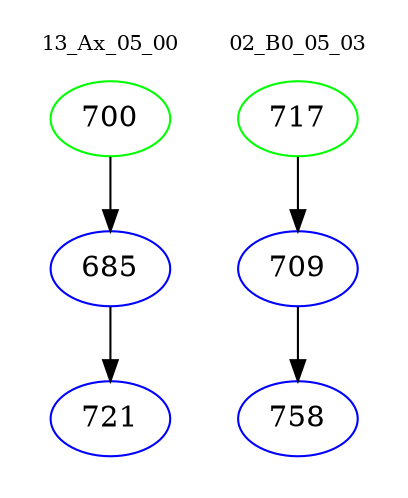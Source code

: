 digraph{
subgraph cluster_0 {
color = white
label = "13_Ax_05_00";
fontsize=10;
T0_700 [label="700", color="green"]
T0_700 -> T0_685 [color="black"]
T0_685 [label="685", color="blue"]
T0_685 -> T0_721 [color="black"]
T0_721 [label="721", color="blue"]
}
subgraph cluster_1 {
color = white
label = "02_B0_05_03";
fontsize=10;
T1_717 [label="717", color="green"]
T1_717 -> T1_709 [color="black"]
T1_709 [label="709", color="blue"]
T1_709 -> T1_758 [color="black"]
T1_758 [label="758", color="blue"]
}
}
